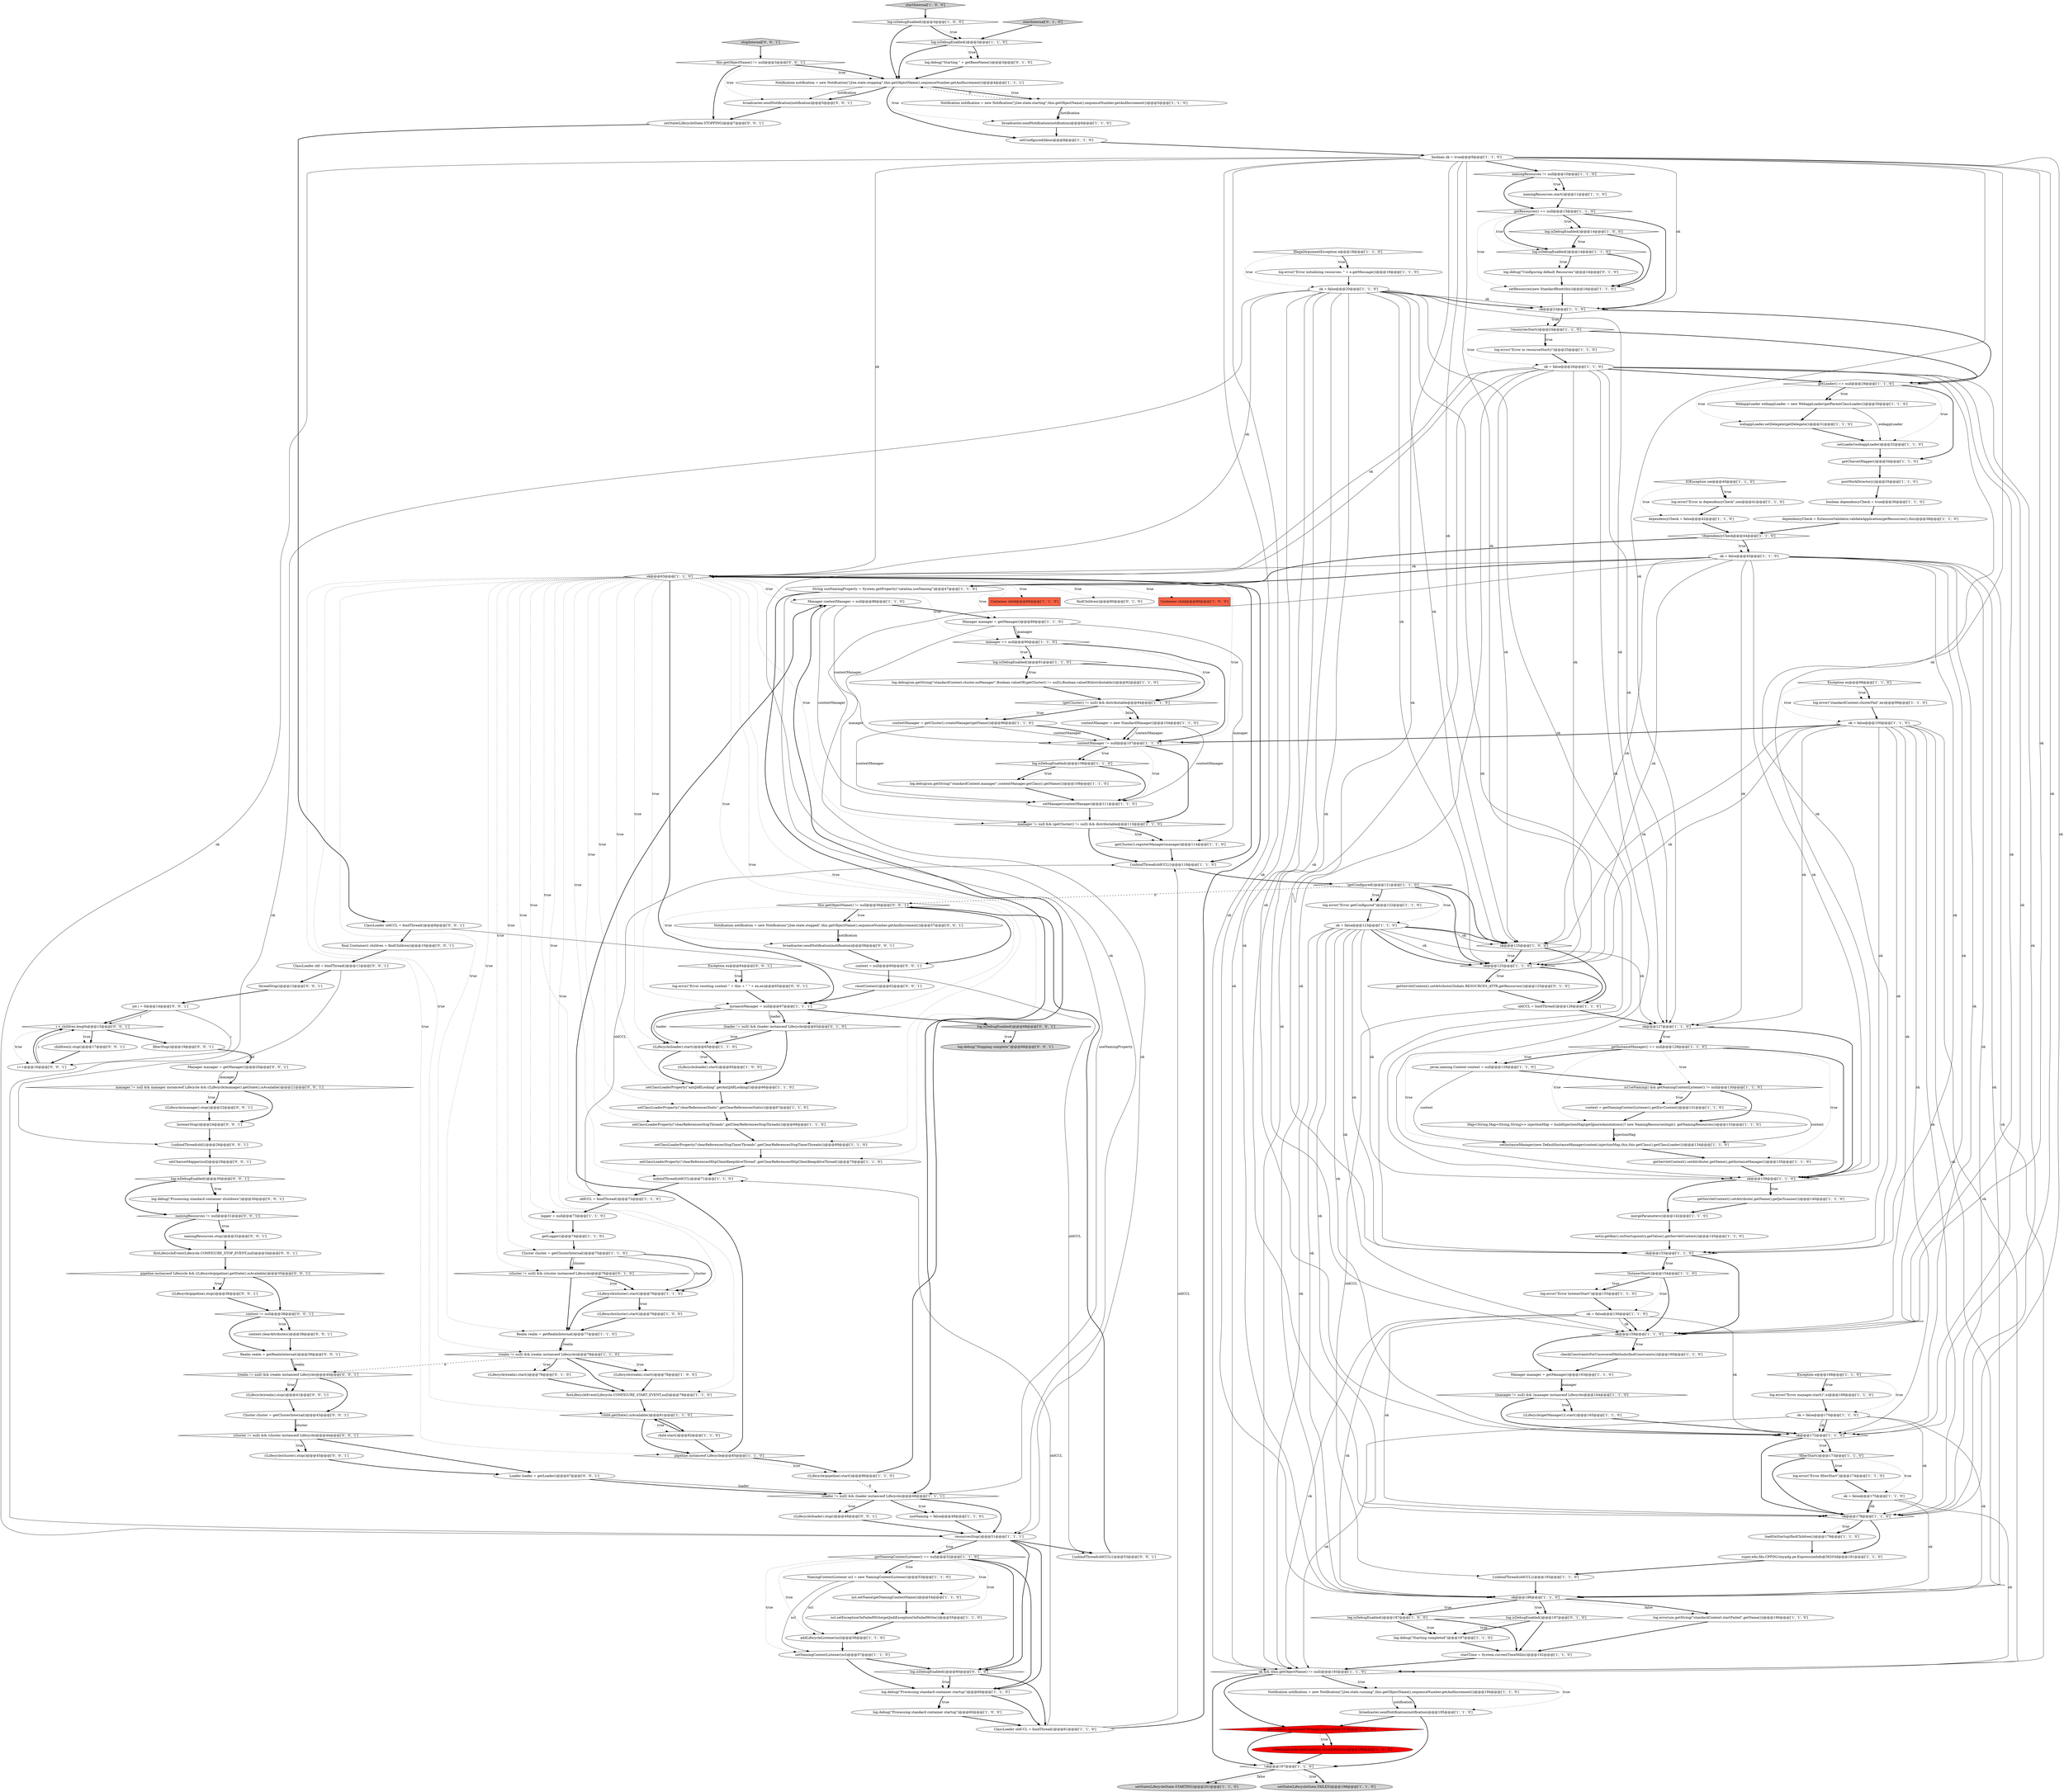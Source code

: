digraph {
5 [style = filled, label = "getInstanceManager() == null@@@128@@@['1', '1', '0']", fillcolor = white, shape = diamond image = "AAA0AAABBB1BBB"];
86 [style = filled, label = "contextManager = getCluster().createManager(getName())@@@96@@@['1', '1', '0']", fillcolor = white, shape = ellipse image = "AAA0AAABBB1BBB"];
188 [style = filled, label = "this.getObjectName() != null@@@3@@@['0', '0', '1']", fillcolor = white, shape = diamond image = "AAA0AAABBB3BBB"];
4 [style = filled, label = "((WebappLoader)getLoader()).closeJARs(true)@@@198@@@['1', '0', '0']", fillcolor = red, shape = ellipse image = "AAA1AAABBB1BBB"];
71 [style = filled, label = "log.error(sm.getString(\"standardContext.startFailed\",getName()))@@@190@@@['1', '1', '0']", fillcolor = white, shape = ellipse image = "AAA0AAABBB1BBB"];
36 [style = filled, label = "Manager contextManager = null@@@88@@@['1', '1', '0']", fillcolor = white, shape = ellipse image = "AAA0AAABBB1BBB"];
105 [style = filled, label = "setManager(contextManager)@@@111@@@['1', '1', '0']", fillcolor = white, shape = ellipse image = "AAA0AAABBB1BBB"];
172 [style = filled, label = "ClassLoader oldCCL = bindThread()@@@8@@@['0', '0', '1']", fillcolor = white, shape = ellipse image = "AAA0AAABBB3BBB"];
52 [style = filled, label = "ok = false@@@156@@@['1', '1', '0']", fillcolor = white, shape = ellipse image = "AAA0AAABBB1BBB"];
26 [style = filled, label = "String useNamingProperty = System.getProperty(\"catalina.useNaming\")@@@47@@@['1', '1', '0']", fillcolor = white, shape = ellipse image = "AAA0AAABBB1BBB"];
91 [style = filled, label = "logger = null@@@73@@@['1', '1', '0']", fillcolor = white, shape = ellipse image = "AAA0AAABBB1BBB"];
92 [style = filled, label = "log.debug(\"Starting completed\")@@@187@@@['1', '1', '0']", fillcolor = white, shape = ellipse image = "AAA0AAABBB1BBB"];
30 [style = filled, label = "log.error(\"Error filterStart\")@@@174@@@['1', '1', '0']", fillcolor = white, shape = ellipse image = "AAA0AAABBB1BBB"];
176 [style = filled, label = "((Lifecycle)manager).stop()@@@22@@@['0', '0', '1']", fillcolor = white, shape = ellipse image = "AAA0AAABBB3BBB"];
9 [style = filled, label = "unbindThread(oldCCL)@@@71@@@['1', '1', '0']", fillcolor = white, shape = ellipse image = "AAA0AAABBB1BBB"];
181 [style = filled, label = "Cluster cluster = getClusterInternal()@@@43@@@['0', '0', '1']", fillcolor = white, shape = ellipse image = "AAA0AAABBB3BBB"];
83 [style = filled, label = "!filterStart()@@@173@@@['1', '1', '0']", fillcolor = white, shape = diamond image = "AAA0AAABBB1BBB"];
19 [style = filled, label = "namingResources != null@@@10@@@['1', '1', '0']", fillcolor = white, shape = diamond image = "AAA0AAABBB1BBB"];
130 [style = filled, label = "log.error(\"Error listenerStart\")@@@155@@@['1', '1', '0']", fillcolor = white, shape = ellipse image = "AAA0AAABBB1BBB"];
195 [style = filled, label = "(cluster != null) && (cluster instanceof Lifecycle)@@@44@@@['0', '0', '1']", fillcolor = white, shape = diamond image = "AAA0AAABBB3BBB"];
51 [style = filled, label = "isUseNaming() && getNamingContextListener() != null@@@130@@@['1', '1', '0']", fillcolor = white, shape = diamond image = "AAA0AAABBB1BBB"];
147 [style = filled, label = "log.debug(\"Configuring default Resources\")@@@14@@@['0', '1', '0']", fillcolor = white, shape = ellipse image = "AAA0AAABBB2BBB"];
22 [style = filled, label = "ok = false@@@26@@@['1', '1', '0']", fillcolor = white, shape = ellipse image = "AAA0AAABBB1BBB"];
117 [style = filled, label = "dependencyCheck = ExtensionValidator.validateApplication(getResources(),this)@@@38@@@['1', '1', '0']", fillcolor = white, shape = ellipse image = "AAA0AAABBB1BBB"];
157 [style = filled, label = "Realm realm = getRealmInternal()@@@39@@@['0', '0', '1']", fillcolor = white, shape = ellipse image = "AAA0AAABBB3BBB"];
133 [style = filled, label = "oldCCL = bindThread()@@@126@@@['1', '1', '0']", fillcolor = white, shape = ellipse image = "AAA0AAABBB1BBB"];
70 [style = filled, label = "log.error(\"Error in dependencyCheck\",ioe)@@@41@@@['1', '1', '0']", fillcolor = white, shape = ellipse image = "AAA0AAABBB1BBB"];
129 [style = filled, label = "((Lifecycle)cluster).start()@@@76@@@['1', '1', '0']", fillcolor = white, shape = ellipse image = "AAA0AAABBB1BBB"];
155 [style = filled, label = "{unbindThread(oldCCL)}@@@53@@@['0', '0', '1']", fillcolor = white, shape = ellipse image = "AAA0AAABBB3BBB"];
185 [style = filled, label = "namingResources.stop()@@@32@@@['0', '0', '1']", fillcolor = white, shape = ellipse image = "AAA0AAABBB3BBB"];
135 [style = filled, label = "getServletContext().setAttribute(.getName(),getInstanceManager())@@@135@@@['1', '1', '0']", fillcolor = white, shape = ellipse image = "AAA0AAABBB1BBB"];
167 [style = filled, label = "final Container(( children = findChildren()@@@10@@@['0', '0', '1']", fillcolor = white, shape = ellipse image = "AAA0AAABBB3BBB"];
1 [style = filled, label = "Notification notification = new Notification(\"j2ee.state.stopping\",this.getObjectName(),sequenceNumber.getAndIncrement())@@@4@@@['1', '1', '1']", fillcolor = white, shape = ellipse image = "AAA0AAABBB1BBB"];
143 [style = filled, label = "log.debug(\"Starting \" + getBaseName())@@@3@@@['0', '1', '0']", fillcolor = white, shape = ellipse image = "AAA0AAABBB2BBB"];
148 [style = filled, label = "log.isDebugEnabled()@@@187@@@['0', '1', '0']", fillcolor = white, shape = diamond image = "AAA0AAABBB2BBB"];
56 [style = filled, label = "log.isDebugEnabled()@@@187@@@['1', '0', '0']", fillcolor = white, shape = diamond image = "AAA0AAABBB1BBB"];
28 [style = filled, label = "getResources() == null@@@13@@@['1', '1', '0']", fillcolor = white, shape = diamond image = "AAA0AAABBB1BBB"];
98 [style = filled, label = "ok = false@@@123@@@['1', '1', '0']", fillcolor = white, shape = ellipse image = "AAA0AAABBB1BBB"];
61 [style = filled, label = "!listenerStart()@@@154@@@['1', '1', '0']", fillcolor = white, shape = diamond image = "AAA0AAABBB1BBB"];
184 [style = filled, label = "log.error(\"Error reseting context \" + this + \" \" + ex,ex)@@@65@@@['0', '0', '1']", fillcolor = white, shape = ellipse image = "AAA0AAABBB3BBB"];
20 [style = filled, label = "log.debug(\"Processing standard container startup\")@@@60@@@['1', '1', '0']", fillcolor = white, shape = ellipse image = "AAA0AAABBB1BBB"];
43 [style = filled, label = "startInternal['1', '0', '0']", fillcolor = lightgray, shape = diamond image = "AAA0AAABBB1BBB"];
191 [style = filled, label = "context != null@@@38@@@['0', '0', '1']", fillcolor = white, shape = diamond image = "AAA0AAABBB3BBB"];
38 [style = filled, label = "((Lifecycle)loader).start()@@@65@@@['1', '1', '0']", fillcolor = white, shape = ellipse image = "AAA0AAABBB1BBB"];
35 [style = filled, label = "manager != null && (getCluster() != null) && distributable@@@113@@@['1', '1', '0']", fillcolor = white, shape = diamond image = "AAA0AAABBB1BBB"];
18 [style = filled, label = "log.debug(\"Processing standard container startup\")@@@60@@@['1', '0', '0']", fillcolor = white, shape = ellipse image = "AAA0AAABBB1BBB"];
96 [style = filled, label = "webappLoader.setDelegate(getDelegate())@@@31@@@['1', '1', '0']", fillcolor = white, shape = ellipse image = "AAA0AAABBB1BBB"];
166 [style = filled, label = "setCharsetMapper(null)@@@29@@@['0', '0', '1']", fillcolor = white, shape = ellipse image = "AAA0AAABBB3BBB"];
134 [style = filled, label = "Cluster cluster = getClusterInternal()@@@75@@@['1', '1', '0']", fillcolor = white, shape = ellipse image = "AAA0AAABBB1BBB"];
82 [style = filled, label = "log.error(\"Error getConfigured\")@@@122@@@['1', '1', '0']", fillcolor = white, shape = ellipse image = "AAA0AAABBB1BBB"];
159 [style = filled, label = "fireLifecycleEvent(Lifecycle.CONFIGURE_STOP_EVENT,null)@@@34@@@['0', '0', '1']", fillcolor = white, shape = ellipse image = "AAA0AAABBB3BBB"];
59 [style = filled, label = "ok@@@63@@@['1', '1', '0']", fillcolor = white, shape = diamond image = "AAA0AAABBB1BBB"];
183 [style = filled, label = "((Lifecycle)realm).stop()@@@41@@@['0', '0', '1']", fillcolor = white, shape = ellipse image = "AAA0AAABBB3BBB"];
25 [style = filled, label = "((Lifecycle)getManager()).start()@@@165@@@['1', '1', '0']", fillcolor = white, shape = ellipse image = "AAA0AAABBB1BBB"];
140 [style = filled, label = "log.isDebugEnabled()@@@14@@@['1', '1', '0']", fillcolor = white, shape = diamond image = "AAA0AAABBB1BBB"];
156 [style = filled, label = "resetContext()@@@62@@@['0', '0', '1']", fillcolor = white, shape = ellipse image = "AAA0AAABBB3BBB"];
162 [style = filled, label = "int i = 0@@@14@@@['0', '0', '1']", fillcolor = white, shape = ellipse image = "AAA0AAABBB3BBB"];
168 [style = filled, label = "stopInternal['0', '0', '1']", fillcolor = lightgray, shape = diamond image = "AAA0AAABBB3BBB"];
58 [style = filled, label = "ok = false@@@170@@@['1', '1', '0']", fillcolor = white, shape = ellipse image = "AAA0AAABBB1BBB"];
21 [style = filled, label = "entry.getKey().onStartup(entry.getValue(),getServletContext())@@@145@@@['1', '1', '0']", fillcolor = white, shape = ellipse image = "AAA0AAABBB1BBB"];
84 [style = filled, label = "super.edu.fdu.CPPDG.tinypdg.pe.ExpressionInfo@56203d@@@181@@@['1', '1', '0']", fillcolor = white, shape = ellipse image = "AAA0AAABBB1BBB"];
88 [style = filled, label = "ncl.setName(getNamingContextName())@@@54@@@['1', '1', '0']", fillcolor = white, shape = ellipse image = "AAA0AAABBB1BBB"];
121 [style = filled, label = "addLifecycleListener(ncl)@@@56@@@['1', '1', '0']", fillcolor = white, shape = ellipse image = "AAA0AAABBB1BBB"];
110 [style = filled, label = "log.error(\"Error in resourceStart()\")@@@25@@@['1', '1', '0']", fillcolor = white, shape = ellipse image = "AAA0AAABBB1BBB"];
174 [style = filled, label = "((Lifecycle)cluster).stop()@@@45@@@['0', '0', '1']", fillcolor = white, shape = ellipse image = "AAA0AAABBB3BBB"];
113 [style = filled, label = "getLoader() instanceof WebappLoader@@@197@@@['1', '0', '0']", fillcolor = red, shape = diamond image = "AAA1AAABBB1BBB"];
100 [style = filled, label = "Container child@@@80@@@['1', '1', '0']", fillcolor = tomato, shape = box image = "AAA0AAABBB1BBB"];
154 [style = filled, label = "Manager manager = getManager()@@@20@@@['0', '0', '1']", fillcolor = white, shape = ellipse image = "AAA0AAABBB3BBB"];
163 [style = filled, label = "log.isDebugEnabled()@@@30@@@['0', '0', '1']", fillcolor = white, shape = diamond image = "AAA0AAABBB3BBB"];
169 [style = filled, label = "log.debug(\"Stopping complete\")@@@68@@@['0', '0', '1']", fillcolor = lightgray, shape = ellipse image = "AAA0AAABBB3BBB"];
173 [style = filled, label = "namingResources != null@@@31@@@['0', '0', '1']", fillcolor = white, shape = diamond image = "AAA0AAABBB3BBB"];
48 [style = filled, label = "log.error(\"Error initializing resources: \" + e.getMessage())@@@19@@@['1', '1', '0']", fillcolor = white, shape = ellipse image = "AAA0AAABBB1BBB"];
74 [style = filled, label = "setClassLoaderProperty(\"clearReferencesStopThreads\",getClearReferencesStopThreads())@@@68@@@['1', '1', '0']", fillcolor = white, shape = ellipse image = "AAA0AAABBB1BBB"];
112 [style = filled, label = "boolean ok = true@@@9@@@['1', '1', '0']", fillcolor = white, shape = ellipse image = "AAA0AAABBB1BBB"];
126 [style = filled, label = "oldCCL = bindThread()@@@72@@@['1', '1', '0']", fillcolor = white, shape = ellipse image = "AAA0AAABBB1BBB"];
141 [style = filled, label = "NamingContextListener ncl = new NamingContextListener()@@@53@@@['1', '1', '0']", fillcolor = white, shape = ellipse image = "AAA0AAABBB1BBB"];
139 [style = filled, label = "getCluster().registerManager(manager)@@@114@@@['1', '1', '0']", fillcolor = white, shape = ellipse image = "AAA0AAABBB1BBB"];
170 [style = filled, label = "setState(LifecycleState.STOPPING)@@@7@@@['0', '0', '1']", fillcolor = white, shape = ellipse image = "AAA0AAABBB3BBB"];
62 [style = filled, label = "!getConfigured()@@@121@@@['1', '1', '0']", fillcolor = white, shape = diamond image = "AAA0AAABBB1BBB"];
95 [style = filled, label = "getLoader() == null@@@29@@@['1', '1', '0']", fillcolor = white, shape = diamond image = "AAA0AAABBB1BBB"];
53 [style = filled, label = "ncl.setExceptionOnFailedWrite(getJndiExceptionOnFailedWrite())@@@55@@@['1', '1', '0']", fillcolor = white, shape = ellipse image = "AAA0AAABBB1BBB"];
177 [style = filled, label = "this.getObjectName() != null@@@56@@@['0', '0', '1']", fillcolor = white, shape = diamond image = "AAA0AAABBB3BBB"];
137 [style = filled, label = "Notification notification = new Notification(\"j2ee.state.running\",this.getObjectName(),sequenceNumber.getAndIncrement())@@@194@@@['1', '1', '0']", fillcolor = white, shape = ellipse image = "AAA0AAABBB1BBB"];
153 [style = filled, label = "{unbindThread(old)}@@@26@@@['0', '0', '1']", fillcolor = white, shape = ellipse image = "AAA0AAABBB3BBB"];
138 [style = filled, label = "resourcesStop()@@@51@@@['1', '1', '1']", fillcolor = white, shape = ellipse image = "AAA0AAABBB1BBB"];
41 [style = filled, label = "getServletContext().setAttribute(.getName(),getJarScanner())@@@140@@@['1', '1', '0']", fillcolor = white, shape = ellipse image = "AAA0AAABBB1BBB"];
64 [style = filled, label = "getCharsetMapper()@@@34@@@['1', '1', '0']", fillcolor = white, shape = ellipse image = "AAA0AAABBB1BBB"];
57 [style = filled, label = "log.isDebugEnabled()@@@3@@@['1', '0', '0']", fillcolor = white, shape = diamond image = "AAA0AAABBB1BBB"];
46 [style = filled, label = "ok = false@@@100@@@['1', '1', '0']", fillcolor = white, shape = ellipse image = "AAA0AAABBB1BBB"];
165 [style = filled, label = "log.isDebugEnabled()@@@68@@@['0', '0', '1']", fillcolor = lightgray, shape = diamond image = "AAA0AAABBB3BBB"];
197 [style = filled, label = "manager != null && manager instanceof Lifecycle && ((Lifecycle)manager).getState().isAvailable()@@@21@@@['0', '0', '1']", fillcolor = white, shape = diamond image = "AAA0AAABBB3BBB"];
6 [style = filled, label = "mergeParameters()@@@142@@@['1', '1', '0']", fillcolor = white, shape = ellipse image = "AAA0AAABBB1BBB"];
50 [style = filled, label = "((Lifecycle)cluster).start()@@@76@@@['1', '0', '0']", fillcolor = white, shape = ellipse image = "AAA0AAABBB1BBB"];
150 [style = filled, label = "findChildren()@@@80@@@['0', '1', '0']", fillcolor = white, shape = ellipse image = "AAA0AAABBB2BBB"];
125 [style = filled, label = "ok@@@159@@@['1', '1', '0']", fillcolor = white, shape = diamond image = "AAA0AAABBB1BBB"];
118 [style = filled, label = "log.debug(sm.getString(\"standardContext.cluster.noManager\",Boolean.valueOf((getCluster() != null)),Boolean.valueOf(distributable)))@@@92@@@['1', '1', '0']", fillcolor = white, shape = ellipse image = "AAA0AAABBB1BBB"];
85 [style = filled, label = "setClassLoaderProperty(\"clearReferencesStatic\",getClearReferencesStatic())@@@67@@@['1', '1', '0']", fillcolor = white, shape = ellipse image = "AAA0AAABBB1BBB"];
158 [style = filled, label = "Notification notification = new Notification(\"j2ee.state.stopped\",this.getObjectName(),sequenceNumber.getAndIncrement())@@@57@@@['0', '0', '1']", fillcolor = white, shape = ellipse image = "AAA0AAABBB3BBB"];
0 [style = filled, label = "ok@@@153@@@['1', '1', '0']", fillcolor = white, shape = diamond image = "AAA0AAABBB1BBB"];
106 [style = filled, label = "IOException ioe@@@40@@@['1', '1', '0']", fillcolor = white, shape = diamond image = "AAA0AAABBB1BBB"];
47 [style = filled, label = "dependencyCheck = false@@@42@@@['1', '1', '0']", fillcolor = white, shape = ellipse image = "AAA0AAABBB1BBB"];
15 [style = filled, label = "Map<String,Map<String,String>> injectionMap = buildInjectionMap(getIgnoreAnnotations()? new NamingResourcesImpl(): getNamingResources())@@@133@@@['1', '1', '0']", fillcolor = white, shape = ellipse image = "AAA0AAABBB1BBB"];
104 [style = filled, label = "{unbindThread(oldCCL)}@@@183@@@['1', '1', '0']", fillcolor = white, shape = ellipse image = "AAA0AAABBB1BBB"];
103 [style = filled, label = "ok = false@@@20@@@['1', '1', '0']", fillcolor = white, shape = ellipse image = "AAA0AAABBB1BBB"];
102 [style = filled, label = "log.isDebugEnabled()@@@3@@@['1', '1', '0']", fillcolor = white, shape = diamond image = "AAA0AAABBB1BBB"];
122 [style = filled, label = "manager == null@@@90@@@['1', '1', '0']", fillcolor = white, shape = diamond image = "AAA0AAABBB1BBB"];
109 [style = filled, label = "checkConstraintsForUncoveredMethods(findConstraints())@@@160@@@['1', '1', '0']", fillcolor = white, shape = ellipse image = "AAA0AAABBB1BBB"];
75 [style = filled, label = "setState(LifecycleState.STARTING)@@@201@@@['1', '1', '0']", fillcolor = lightgray, shape = ellipse image = "AAA0AAABBB1BBB"];
12 [style = filled, label = "Container child@@@80@@@['1', '0', '0']", fillcolor = tomato, shape = box image = "AAA0AAABBB1BBB"];
189 [style = filled, label = "log.debug(\"Processing standard container shutdown\")@@@30@@@['0', '0', '1']", fillcolor = white, shape = ellipse image = "AAA0AAABBB3BBB"];
127 [style = filled, label = "setResources(new StandardRoot(this))@@@16@@@['1', '1', '0']", fillcolor = white, shape = ellipse image = "AAA0AAABBB1BBB"];
194 [style = filled, label = "ClassLoader old = bindThread()@@@11@@@['0', '0', '1']", fillcolor = white, shape = ellipse image = "AAA0AAABBB3BBB"];
76 [style = filled, label = "boolean dependencyCheck = true@@@36@@@['1', '1', '0']", fillcolor = white, shape = ellipse image = "AAA0AAABBB1BBB"];
89 [style = filled, label = "log.isDebugEnabled()@@@108@@@['1', '1', '0']", fillcolor = white, shape = diamond image = "AAA0AAABBB1BBB"];
192 [style = filled, label = "Exception ex@@@64@@@['0', '0', '1']", fillcolor = white, shape = diamond image = "AAA0AAABBB3BBB"];
13 [style = filled, label = "((Lifecycle)loader).start()@@@65@@@['1', '0', '0']", fillcolor = white, shape = ellipse image = "AAA0AAABBB1BBB"];
42 [style = filled, label = "Exception ex@@@98@@@['1', '1', '0']", fillcolor = white, shape = diamond image = "AAA0AAABBB1BBB"];
144 [style = filled, label = "(loader != null) && (loader instanceof Lifecycle)@@@65@@@['0', '1', '0']", fillcolor = white, shape = diamond image = "AAA0AAABBB2BBB"];
132 [style = filled, label = "contextManager != null@@@107@@@['1', '1', '0']", fillcolor = white, shape = diamond image = "AAA0AAABBB1BBB"];
54 [style = filled, label = "ok@@@125@@@['1', '0', '0']", fillcolor = white, shape = diamond image = "AAA0AAABBB1BBB"];
152 [style = filled, label = "children(i(.stop()@@@17@@@['0', '0', '1']", fillcolor = white, shape = ellipse image = "AAA0AAABBB3BBB"];
107 [style = filled, label = "setNamingContextListener(ncl)@@@57@@@['1', '1', '0']", fillcolor = white, shape = ellipse image = "AAA0AAABBB1BBB"];
90 [style = filled, label = "!child.getState().isAvailable()@@@81@@@['1', '1', '0']", fillcolor = white, shape = diamond image = "AAA0AAABBB1BBB"];
37 [style = filled, label = "Exception e@@@168@@@['1', '1', '0']", fillcolor = white, shape = diamond image = "AAA0AAABBB1BBB"];
146 [style = filled, label = "startInternal['0', '1', '0']", fillcolor = lightgray, shape = diamond image = "AAA0AAABBB2BBB"];
101 [style = filled, label = "ok = false@@@45@@@['1', '1', '0']", fillcolor = white, shape = ellipse image = "AAA0AAABBB1BBB"];
68 [style = filled, label = "fireLifecycleEvent(Lifecycle.CONFIGURE_START_EVENT,null)@@@79@@@['1', '1', '0']", fillcolor = white, shape = ellipse image = "AAA0AAABBB1BBB"];
108 [style = filled, label = "(getCluster() != null) && distributable@@@94@@@['1', '1', '0']", fillcolor = white, shape = diamond image = "AAA0AAABBB1BBB"];
80 [style = filled, label = "namingResources.start()@@@11@@@['1', '1', '0']", fillcolor = white, shape = ellipse image = "AAA0AAABBB1BBB"];
73 [style = filled, label = "child.start()@@@82@@@['1', '1', '0']", fillcolor = white, shape = ellipse image = "AAA0AAABBB1BBB"];
160 [style = filled, label = "i < children.length@@@15@@@['0', '0', '1']", fillcolor = white, shape = diamond image = "AAA0AAABBB3BBB"];
23 [style = filled, label = "(loader != null) && (loader instanceof Lifecycle)@@@48@@@['1', '1', '1']", fillcolor = white, shape = diamond image = "AAA0AAABBB1BBB"];
34 [style = filled, label = "!ok@@@197@@@['1', '1', '0']", fillcolor = white, shape = diamond image = "AAA0AAABBB1BBB"];
119 [style = filled, label = "loadOnStartup(findChildren())@@@179@@@['1', '1', '0']", fillcolor = white, shape = ellipse image = "AAA0AAABBB1BBB"];
7 [style = filled, label = "log.isDebugEnabled()@@@14@@@['1', '0', '0']", fillcolor = white, shape = diamond image = "AAA0AAABBB1BBB"];
65 [style = filled, label = "ok = false@@@175@@@['1', '1', '0']", fillcolor = white, shape = ellipse image = "AAA0AAABBB1BBB"];
81 [style = filled, label = "setClassLoaderProperty(\"clearReferencesHttpClientKeepAliveThread\",getClearReferencesHttpClientKeepAliveThread())@@@70@@@['1', '1', '0']", fillcolor = white, shape = ellipse image = "AAA0AAABBB1BBB"];
93 [style = filled, label = "pipeline instanceof Lifecycle@@@85@@@['1', '1', '0']", fillcolor = white, shape = diamond image = "AAA0AAABBB1BBB"];
14 [style = filled, label = "broadcaster.sendNotification(notification)@@@195@@@['1', '1', '0']", fillcolor = white, shape = ellipse image = "AAA0AAABBB1BBB"];
8 [style = filled, label = "!resourcesStart()@@@24@@@['1', '1', '0']", fillcolor = white, shape = diamond image = "AAA0AAABBB1BBB"];
33 [style = filled, label = "ok && (this.getObjectName() != null)@@@193@@@['1', '1', '0']", fillcolor = white, shape = diamond image = "AAA0AAABBB1BBB"];
124 [style = filled, label = "context = getNamingContextListener().getEnvContext()@@@131@@@['1', '1', '0']", fillcolor = white, shape = ellipse image = "AAA0AAABBB1BBB"];
94 [style = filled, label = "Manager manager = getManager()@@@89@@@['1', '1', '0']", fillcolor = white, shape = ellipse image = "AAA0AAABBB1BBB"];
171 [style = filled, label = "broadcaster.sendNotification(notification)@@@5@@@['0', '0', '1']", fillcolor = white, shape = ellipse image = "AAA0AAABBB3BBB"];
40 [style = filled, label = "ok@@@186@@@['1', '1', '0']", fillcolor = white, shape = diamond image = "AAA0AAABBB1BBB"];
161 [style = filled, label = "i++@@@16@@@['0', '0', '1']", fillcolor = white, shape = ellipse image = "AAA0AAABBB3BBB"];
116 [style = filled, label = "setState(LifecycleState.FAILED)@@@198@@@['1', '1', '0']", fillcolor = lightgray, shape = ellipse image = "AAA0AAABBB1BBB"];
69 [style = filled, label = "ok@@@23@@@['1', '1', '0']", fillcolor = white, shape = diamond image = "AAA0AAABBB1BBB"];
187 [style = filled, label = "context = null@@@60@@@['0', '0', '1']", fillcolor = white, shape = ellipse image = "AAA0AAABBB3BBB"];
115 [style = filled, label = "{unbindThread(oldCCL)}@@@118@@@['1', '1', '0']", fillcolor = white, shape = ellipse image = "AAA0AAABBB1BBB"];
16 [style = filled, label = "log.isDebugEnabled()@@@91@@@['1', '1', '0']", fillcolor = white, shape = diamond image = "AAA0AAABBB1BBB"];
55 [style = filled, label = "Manager manager = getManager()@@@163@@@['1', '1', '0']", fillcolor = white, shape = ellipse image = "AAA0AAABBB1BBB"];
145 [style = filled, label = "getServletContext().setAttribute(Globals.RESOURCES_ATTR,getResources())@@@125@@@['0', '1', '0']", fillcolor = white, shape = ellipse image = "AAA0AAABBB2BBB"];
120 [style = filled, label = "Realm realm = getRealmInternal()@@@77@@@['1', '1', '0']", fillcolor = white, shape = ellipse image = "AAA0AAABBB1BBB"];
182 [style = filled, label = "filterStop()@@@19@@@['0', '0', '1']", fillcolor = white, shape = ellipse image = "AAA0AAABBB3BBB"];
131 [style = filled, label = "ok@@@139@@@['1', '1', '0']", fillcolor = white, shape = diamond image = "AAA0AAABBB1BBB"];
99 [style = filled, label = "instanceManager = null@@@67@@@['1', '1', '1']", fillcolor = white, shape = ellipse image = "AAA0AAABBB1BBB"];
11 [style = filled, label = "contextManager = new StandardManager()@@@104@@@['1', '1', '0']", fillcolor = white, shape = ellipse image = "AAA0AAABBB1BBB"];
45 [style = filled, label = "(realm != null) && (realm instanceof Lifecycle)@@@78@@@['1', '1', '0']", fillcolor = white, shape = diamond image = "AAA0AAABBB1BBB"];
111 [style = filled, label = "javax.naming.Context context = null@@@129@@@['1', '1', '0']", fillcolor = white, shape = ellipse image = "AAA0AAABBB1BBB"];
114 [style = filled, label = "getLogger()@@@74@@@['1', '1', '0']", fillcolor = white, shape = ellipse image = "AAA0AAABBB1BBB"];
142 [style = filled, label = "(cluster != null) && (cluster instanceof Lifecycle)@@@76@@@['0', '1', '0']", fillcolor = white, shape = diamond image = "AAA0AAABBB2BBB"];
179 [style = filled, label = "((Lifecycle)pipeline).stop()@@@36@@@['0', '0', '1']", fillcolor = white, shape = ellipse image = "AAA0AAABBB3BBB"];
87 [style = filled, label = "ok@@@178@@@['1', '1', '0']", fillcolor = white, shape = diamond image = "AAA0AAABBB1BBB"];
123 [style = filled, label = "IllegalArgumentException e@@@18@@@['1', '1', '0']", fillcolor = white, shape = diamond image = "AAA0AAABBB1BBB"];
27 [style = filled, label = "setInstanceManager(new DefaultInstanceManager(context,injectionMap,this,this.getClass().getClassLoader()))@@@134@@@['1', '1', '0']", fillcolor = white, shape = ellipse image = "AAA0AAABBB1BBB"];
60 [style = filled, label = "ok@@@127@@@['1', '1', '0']", fillcolor = white, shape = diamond image = "AAA0AAABBB1BBB"];
72 [style = filled, label = "getNamingContextListener() == null@@@52@@@['1', '1', '0']", fillcolor = white, shape = diamond image = "AAA0AAABBB1BBB"];
10 [style = filled, label = "((Lifecycle)pipeline).start()@@@86@@@['1', '1', '0']", fillcolor = white, shape = ellipse image = "AAA0AAABBB1BBB"];
97 [style = filled, label = "ok@@@125@@@['1', '1', '0']", fillcolor = white, shape = diamond image = "AAA0AAABBB1BBB"];
31 [style = filled, label = "setClassLoaderProperty(\"clearReferencesStopTimerThreads\",getClearReferencesStopTimerThreads())@@@69@@@['1', '1', '0']", fillcolor = white, shape = ellipse image = "AAA0AAABBB1BBB"];
151 [style = filled, label = "((Lifecycle)realm).start()@@@78@@@['0', '1', '0']", fillcolor = white, shape = ellipse image = "AAA0AAABBB2BBB"];
24 [style = filled, label = "WebappLoader webappLoader = new WebappLoader(getParentClassLoader())@@@30@@@['1', '1', '0']", fillcolor = white, shape = ellipse image = "AAA0AAABBB1BBB"];
29 [style = filled, label = "setConfigured(false)@@@8@@@['1', '1', '0']", fillcolor = white, shape = ellipse image = "AAA0AAABBB1BBB"];
196 [style = filled, label = "threadStop()@@@13@@@['0', '0', '1']", fillcolor = white, shape = ellipse image = "AAA0AAABBB3BBB"];
3 [style = filled, label = "broadcaster.sendNotification(notification)@@@6@@@['1', '1', '0']", fillcolor = white, shape = ellipse image = "AAA0AAABBB1BBB"];
39 [style = filled, label = "log.debug(sm.getString(\"standardContext.manager\",contextManager.getClass().getName()))@@@109@@@['1', '1', '0']", fillcolor = white, shape = ellipse image = "AAA0AAABBB1BBB"];
67 [style = filled, label = "log.error(\"standardContext.clusterFail\",ex)@@@99@@@['1', '1', '0']", fillcolor = white, shape = ellipse image = "AAA0AAABBB1BBB"];
149 [style = filled, label = "log.isDebugEnabled()@@@60@@@['0', '1', '0']", fillcolor = white, shape = diamond image = "AAA0AAABBB2BBB"];
178 [style = filled, label = "broadcaster.sendNotification(notification)@@@58@@@['0', '0', '1']", fillcolor = white, shape = ellipse image = "AAA0AAABBB3BBB"];
66 [style = filled, label = "Notification notification = new Notification(\"j2ee.state.starting\",this.getObjectName(),sequenceNumber.getAndIncrement())@@@5@@@['1', '1', '0']", fillcolor = white, shape = ellipse image = "AAA0AAABBB1BBB"];
44 [style = filled, label = "!dependencyCheck@@@44@@@['1', '1', '0']", fillcolor = white, shape = diamond image = "AAA0AAABBB1BBB"];
175 [style = filled, label = "((Lifecycle)loader).stop()@@@49@@@['0', '0', '1']", fillcolor = white, shape = ellipse image = "AAA0AAABBB3BBB"];
180 [style = filled, label = "context.clearAttributes()@@@38@@@['0', '0', '1']", fillcolor = white, shape = ellipse image = "AAA0AAABBB3BBB"];
136 [style = filled, label = "startTime = System.currentTimeMillis()@@@192@@@['1', '1', '0']", fillcolor = white, shape = ellipse image = "AAA0AAABBB1BBB"];
49 [style = filled, label = "setLoader(webappLoader)@@@32@@@['1', '1', '0']", fillcolor = white, shape = ellipse image = "AAA0AAABBB1BBB"];
32 [style = filled, label = "ok@@@172@@@['1', '1', '0']", fillcolor = white, shape = diamond image = "AAA0AAABBB1BBB"];
78 [style = filled, label = "ClassLoader oldCCL = bindThread()@@@61@@@['1', '1', '0']", fillcolor = white, shape = ellipse image = "AAA0AAABBB1BBB"];
190 [style = filled, label = "listenerStop()@@@24@@@['0', '0', '1']", fillcolor = white, shape = ellipse image = "AAA0AAABBB3BBB"];
193 [style = filled, label = "(realm != null) && (realm instanceof Lifecycle)@@@40@@@['0', '0', '1']", fillcolor = white, shape = diamond image = "AAA0AAABBB3BBB"];
128 [style = filled, label = "setClassLoaderProperty(\"antiJARLocking\",getAntiJARLocking())@@@66@@@['1', '1', '0']", fillcolor = white, shape = ellipse image = "AAA0AAABBB1BBB"];
77 [style = filled, label = "postWorkDirectory()@@@35@@@['1', '1', '0']", fillcolor = white, shape = ellipse image = "AAA0AAABBB1BBB"];
164 [style = filled, label = "Loader loader = getLoader()@@@47@@@['0', '0', '1']", fillcolor = white, shape = ellipse image = "AAA0AAABBB3BBB"];
63 [style = filled, label = "useNaming = false@@@49@@@['1', '1', '0']", fillcolor = white, shape = ellipse image = "AAA0AAABBB1BBB"];
186 [style = filled, label = "pipeline instanceof Lifecycle && ((Lifecycle)pipeline).getState().isAvailable()@@@35@@@['0', '0', '1']", fillcolor = white, shape = diamond image = "AAA0AAABBB3BBB"];
2 [style = filled, label = "((Lifecycle)realm).start()@@@78@@@['1', '0', '0']", fillcolor = white, shape = ellipse image = "AAA0AAABBB1BBB"];
17 [style = filled, label = "(manager != null) && (manager instanceof Lifecycle)@@@164@@@['1', '1', '0']", fillcolor = white, shape = diamond image = "AAA0AAABBB1BBB"];
79 [style = filled, label = "log.error(\"Error manager.start()\",e)@@@169@@@['1', '1', '0']", fillcolor = white, shape = ellipse image = "AAA0AAABBB1BBB"];
112->32 [style = solid, label="ok"];
120->45 [style = bold, label=""];
23->63 [style = dotted, label="true"];
173->185 [style = dotted, label="true"];
59->142 [style = dotted, label="true"];
149->20 [style = dotted, label="true"];
93->36 [style = bold, label=""];
55->17 [style = solid, label="manager"];
72->149 [style = bold, label=""];
7->140 [style = dotted, label="true"];
37->79 [style = bold, label=""];
59->100 [style = dotted, label="true"];
59->115 [style = bold, label=""];
22->59 [style = solid, label="ok"];
112->33 [style = solid, label="ok"];
130->52 [style = bold, label=""];
58->32 [style = solid, label="ok"];
1->171 [style = solid, label="notification"];
138->20 [style = bold, label=""];
72->121 [style = dotted, label="true"];
123->103 [style = dotted, label="true"];
166->163 [style = bold, label=""];
8->110 [style = bold, label=""];
125->109 [style = bold, label=""];
40->71 [style = dotted, label="false"];
167->194 [style = bold, label=""];
94->122 [style = solid, label="manager"];
11->132 [style = bold, label=""];
104->40 [style = bold, label=""];
42->67 [style = bold, label=""];
165->169 [style = bold, label=""];
103->138 [style = solid, label="ok"];
5->111 [style = bold, label=""];
11->132 [style = solid, label="contextManager"];
177->158 [style = bold, label=""];
103->69 [style = bold, label=""];
44->101 [style = dotted, label="true"];
86->132 [style = solid, label="contextManager"];
73->93 [style = bold, label=""];
9->126 [style = bold, label=""];
41->6 [style = bold, label=""];
105->35 [style = bold, label=""];
61->130 [style = bold, label=""];
22->97 [style = solid, label="ok"];
99->144 [style = bold, label=""];
122->108 [style = dotted, label="true"];
60->131 [style = bold, label=""];
134->142 [style = bold, label=""];
141->121 [style = solid, label="ncl"];
22->40 [style = solid, label="ok"];
0->125 [style = bold, label=""];
112->59 [style = solid, label="ok"];
46->125 [style = solid, label="ok"];
107->20 [style = bold, label=""];
93->10 [style = dotted, label="true"];
56->92 [style = bold, label=""];
59->85 [style = dotted, label="true"];
101->87 [style = solid, label="ok"];
108->11 [style = dotted, label="false"];
26->23 [style = solid, label="useNamingProperty"];
101->54 [style = solid, label="ok"];
164->23 [style = solid, label="loader"];
99->38 [style = solid, label="loader"];
174->164 [style = bold, label=""];
62->82 [style = dotted, label="true"];
52->40 [style = solid, label="ok"];
61->130 [style = dotted, label="true"];
191->157 [style = bold, label=""];
98->0 [style = solid, label="ok"];
87->84 [style = bold, label=""];
40->56 [style = bold, label=""];
13->128 [style = bold, label=""];
16->118 [style = bold, label=""];
134->129 [style = bold, label=""];
97->145 [style = dotted, label="true"];
78->59 [style = bold, label=""];
146->102 [style = bold, label=""];
62->98 [style = dotted, label="true"];
112->69 [style = solid, label="ok"];
192->184 [style = dotted, label="true"];
188->171 [style = dotted, label="true"];
101->0 [style = solid, label="ok"];
98->97 [style = solid, label="ok"];
15->27 [style = solid, label="injectionMap"];
165->169 [style = dotted, label="true"];
83->30 [style = dotted, label="true"];
180->157 [style = bold, label=""];
34->116 [style = dotted, label="true"];
131->41 [style = bold, label=""];
17->25 [style = dotted, label="true"];
109->55 [style = bold, label=""];
46->97 [style = solid, label="ok"];
138->72 [style = bold, label=""];
70->47 [style = bold, label=""];
110->22 [style = bold, label=""];
133->60 [style = bold, label=""];
103->125 [style = solid, label="ok"];
22->32 [style = solid, label="ok"];
114->134 [style = bold, label=""];
192->184 [style = bold, label=""];
4->34 [style = bold, label=""];
40->148 [style = bold, label=""];
88->53 [style = bold, label=""];
1->66 [style = bold, label=""];
19->80 [style = bold, label=""];
43->57 [style = bold, label=""];
112->138 [style = solid, label="ok"];
112->19 [style = bold, label=""];
25->32 [style = bold, label=""];
132->89 [style = dotted, label="true"];
7->140 [style = bold, label=""];
27->135 [style = bold, label=""];
45->151 [style = dotted, label="true"];
29->112 [style = bold, label=""];
106->70 [style = dotted, label="true"];
93->10 [style = bold, label=""];
122->16 [style = bold, label=""];
45->151 [style = bold, label=""];
177->187 [style = bold, label=""];
69->8 [style = dotted, label="true"];
148->136 [style = bold, label=""];
101->138 [style = solid, label="ok"];
35->139 [style = dotted, label="true"];
162->161 [style = solid, label="i"];
44->26 [style = bold, label=""];
103->60 [style = solid, label="ok"];
59->36 [style = dotted, label="true"];
156->99 [style = bold, label=""];
141->88 [style = bold, label=""];
26->23 [style = bold, label=""];
149->78 [style = bold, label=""];
82->98 [style = bold, label=""];
65->87 [style = solid, label="ok"];
51->15 [style = bold, label=""];
129->50 [style = bold, label=""];
2->68 [style = bold, label=""];
32->87 [style = bold, label=""];
33->34 [style = bold, label=""];
126->91 [style = bold, label=""];
71->136 [style = bold, label=""];
118->108 [style = bold, label=""];
113->34 [style = bold, label=""];
143->1 [style = bold, label=""];
197->176 [style = bold, label=""];
65->40 [style = solid, label="ok"];
98->125 [style = solid, label="ok"];
141->107 [style = solid, label="ncl"];
57->1 [style = bold, label=""];
74->31 [style = bold, label=""];
170->172 [style = bold, label=""];
7->127 [style = bold, label=""];
95->49 [style = dotted, label="true"];
22->33 [style = solid, label="ok"];
59->150 [style = dotted, label="true"];
65->87 [style = bold, label=""];
45->68 [style = bold, label=""];
46->87 [style = solid, label="ok"];
72->88 [style = dotted, label="true"];
188->1 [style = dotted, label="true"];
28->7 [style = dotted, label="true"];
140->127 [style = bold, label=""];
86->105 [style = solid, label="contextManager"];
69->8 [style = bold, label=""];
106->47 [style = dotted, label="true"];
60->5 [style = dotted, label="true"];
72->141 [style = dotted, label="true"];
73->90 [style = bold, label=""];
49->64 [style = bold, label=""];
168->188 [style = bold, label=""];
18->78 [style = bold, label=""];
59->94 [style = dotted, label="true"];
28->140 [style = bold, label=""];
123->48 [style = dotted, label="true"];
124->15 [style = bold, label=""];
159->186 [style = bold, label=""];
103->87 [style = solid, label="ok"];
86->132 [style = bold, label=""];
59->81 [style = dotted, label="true"];
59->132 [style = dotted, label="true"];
99->38 [style = bold, label=""];
129->120 [style = bold, label=""];
125->55 [style = bold, label=""];
20->18 [style = bold, label=""];
194->196 [style = bold, label=""];
90->73 [style = bold, label=""];
112->0 [style = solid, label="ok"];
193->183 [style = dotted, label="true"];
95->24 [style = dotted, label="true"];
126->115 [style = solid, label="oldCCL"];
186->179 [style = dotted, label="true"];
172->167 [style = bold, label=""];
59->122 [style = dotted, label="true"];
122->16 [style = dotted, label="true"];
40->148 [style = dotted, label="true"];
51->124 [style = dotted, label="true"];
187->156 [style = bold, label=""];
188->1 [style = bold, label=""];
171->170 [style = bold, label=""];
195->174 [style = dotted, label="true"];
81->9 [style = bold, label=""];
142->129 [style = dotted, label="true"];
5->131 [style = bold, label=""];
183->181 [style = bold, label=""];
24->49 [style = solid, label="webappLoader"];
140->147 [style = bold, label=""];
56->136 [style = bold, label=""];
33->113 [style = bold, label=""];
28->127 [style = dotted, label="true"];
103->131 [style = solid, label="ok"];
56->92 [style = dotted, label="true"];
1->171 [style = bold, label=""];
20->78 [style = bold, label=""];
154->197 [style = solid, label="manager"];
84->104 [style = bold, label=""];
142->129 [style = bold, label=""];
119->84 [style = bold, label=""];
66->1 [style = dashed, label="0"];
148->92 [style = bold, label=""];
14->113 [style = bold, label=""];
128->85 [style = bold, label=""];
10->23 [style = dashed, label="0"];
89->105 [style = bold, label=""];
112->60 [style = solid, label="ok"];
181->195 [style = solid, label="cluster"];
5->51 [style = dotted, label="true"];
46->33 [style = solid, label="ok"];
101->97 [style = solid, label="ok"];
177->158 [style = dotted, label="true"];
90->93 [style = bold, label=""];
52->33 [style = solid, label="ok"];
67->46 [style = bold, label=""];
22->125 [style = solid, label="ok"];
59->45 [style = dotted, label="true"];
22->95 [style = bold, label=""];
101->125 [style = solid, label="ok"];
59->35 [style = dotted, label="true"];
28->7 [style = bold, label=""];
190->153 [style = bold, label=""];
63->138 [style = bold, label=""];
76->117 [style = bold, label=""];
59->12 [style = dotted, label="true"];
46->131 [style = solid, label="ok"];
98->60 [style = solid, label="ok"];
120->45 [style = solid, label="realm"];
10->36 [style = bold, label=""];
103->69 [style = solid, label="ok"];
98->33 [style = solid, label="ok"];
184->99 [style = bold, label=""];
96->49 [style = bold, label=""];
172->155 [style = solid, label="oldCCL"];
177->178 [style = dotted, label="true"];
173->159 [style = bold, label=""];
157->193 [style = solid, label="realm"];
112->40 [style = solid, label="ok"];
52->125 [style = bold, label=""];
48->103 [style = bold, label=""];
113->4 [style = bold, label=""];
99->165 [style = bold, label=""];
161->160 [style = solid, label="i"];
66->3 [style = bold, label=""];
46->32 [style = solid, label="ok"];
42->46 [style = dotted, label="true"];
19->80 [style = dotted, label="true"];
113->4 [style = dotted, label="true"];
95->24 [style = bold, label=""];
197->190 [style = bold, label=""];
36->105 [style = solid, label="contextManager"];
140->147 [style = dotted, label="true"];
59->144 [style = dotted, label="true"];
117->44 [style = bold, label=""];
54->97 [style = bold, label=""];
103->33 [style = solid, label="ok"];
182->154 [style = bold, label=""];
34->116 [style = bold, label=""];
131->6 [style = bold, label=""];
62->54 [style = bold, label=""];
58->32 [style = bold, label=""];
195->174 [style = bold, label=""];
59->114 [style = dotted, label="true"];
37->58 [style = dotted, label="true"];
137->14 [style = solid, label="notification"];
32->83 [style = bold, label=""];
33->14 [style = dotted, label="true"];
24->96 [style = bold, label=""];
89->39 [style = dotted, label="true"];
179->191 [style = bold, label=""];
1->3 [style = dotted, label="true"];
108->11 [style = bold, label=""];
31->81 [style = bold, label=""];
186->179 [style = bold, label=""];
175->138 [style = bold, label=""];
91->114 [style = bold, label=""];
8->22 [style = dotted, label="true"];
20->18 [style = dotted, label="true"];
33->137 [style = dotted, label="true"];
124->27 [style = solid, label="context"];
59->120 [style = dotted, label="true"];
23->175 [style = bold, label=""];
78->115 [style = solid, label="oldCCL"];
19->28 [style = bold, label=""];
28->140 [style = dotted, label="true"];
57->102 [style = dotted, label="true"];
72->53 [style = dotted, label="true"];
22->87 [style = solid, label="ok"];
123->48 [style = bold, label=""];
158->178 [style = bold, label=""];
155->177 [style = bold, label=""];
59->129 [style = dotted, label="true"];
99->144 [style = solid, label="loader"];
21->0 [style = bold, label=""];
108->86 [style = dotted, label="true"];
98->54 [style = bold, label=""];
62->82 [style = bold, label=""];
144->38 [style = dotted, label="true"];
122->132 [style = bold, label=""];
38->13 [style = dotted, label="true"];
98->97 [style = bold, label=""];
61->52 [style = dotted, label="true"];
101->40 [style = solid, label="ok"];
125->109 [style = dotted, label="true"];
22->131 [style = solid, label="ok"];
98->54 [style = solid, label="ok"];
98->32 [style = solid, label="ok"];
37->79 [style = dotted, label="true"];
65->33 [style = solid, label="ok"];
112->87 [style = solid, label="ok"];
61->125 [style = bold, label=""];
28->69 [style = bold, label=""];
5->111 [style = dotted, label="true"];
127->69 [style = bold, label=""];
80->28 [style = bold, label=""];
112->131 [style = solid, label="ok"];
185->159 [style = bold, label=""];
66->3 [style = solid, label="notification"];
59->126 [style = dotted, label="true"];
59->9 [style = dotted, label="true"];
3->29 [style = bold, label=""];
112->125 [style = solid, label="ok"];
164->23 [style = bold, label=""];
22->60 [style = solid, label="ok"];
194->153 [style = solid, label="old"];
103->54 [style = solid, label="ok"];
95->96 [style = dotted, label="true"];
45->2 [style = dotted, label="true"];
62->177 [style = dashed, label="0"];
144->38 [style = bold, label=""];
16->118 [style = dotted, label="true"];
6->21 [style = bold, label=""];
36->94 [style = bold, label=""];
132->89 [style = bold, label=""];
59->99 [style = dotted, label="true"];
111->51 [style = bold, label=""];
38->128 [style = bold, label=""];
148->92 [style = dotted, label="true"];
45->2 [style = bold, label=""];
46->132 [style = bold, label=""];
5->15 [style = dotted, label="true"];
98->131 [style = solid, label="ok"];
162->160 [style = bold, label=""];
134->129 [style = solid, label="cluster"];
60->5 [style = bold, label=""];
40->71 [style = bold, label=""];
101->131 [style = solid, label="ok"];
131->41 [style = dotted, label="true"];
108->86 [style = bold, label=""];
5->27 [style = dotted, label="true"];
186->191 [style = bold, label=""];
1->29 [style = bold, label=""];
35->139 [style = bold, label=""];
32->83 [style = dotted, label="true"];
52->87 [style = solid, label="ok"];
23->138 [style = bold, label=""];
160->161 [style = dotted, label="true"];
160->182 [style = bold, label=""];
5->135 [style = dotted, label="true"];
160->152 [style = bold, label=""];
85->74 [style = bold, label=""];
46->60 [style = solid, label="ok"];
191->180 [style = bold, label=""];
79->58 [style = bold, label=""];
135->131 [style = bold, label=""];
62->97 [style = bold, label=""];
33->137 [style = bold, label=""];
59->68 [style = dotted, label="true"];
53->121 [style = bold, label=""];
147->127 [style = bold, label=""];
103->32 [style = solid, label="ok"];
160->152 [style = dotted, label="true"];
68->90 [style = bold, label=""];
14->34 [style = bold, label=""];
157->193 [style = bold, label=""];
59->134 [style = dotted, label="true"];
0->61 [style = dotted, label="true"];
196->162 [style = bold, label=""];
17->32 [style = bold, label=""];
87->119 [style = dotted, label="true"];
46->54 [style = solid, label="ok"];
178->187 [style = bold, label=""];
188->170 [style = bold, label=""];
59->90 [style = dotted, label="true"];
69->95 [style = bold, label=""];
97->145 [style = bold, label=""];
59->128 [style = dotted, label="true"];
38->13 [style = bold, label=""];
59->74 [style = dotted, label="true"];
15->27 [style = bold, label=""];
83->87 [style = bold, label=""];
133->104 [style = solid, label="oldCCL"];
153->166 [style = bold, label=""];
195->164 [style = bold, label=""];
191->180 [style = dotted, label="true"];
17->25 [style = bold, label=""];
55->17 [style = bold, label=""];
112->97 [style = solid, label="ok"];
103->0 [style = solid, label="ok"];
163->189 [style = bold, label=""];
58->33 [style = solid, label="ok"];
193->183 [style = bold, label=""];
46->0 [style = solid, label="ok"];
64->77 [style = bold, label=""];
132->105 [style = dotted, label="true"];
152->161 [style = bold, label=""];
94->35 [style = solid, label="manager"];
22->138 [style = solid, label="ok"];
34->75 [style = bold, label=""];
58->40 [style = solid, label="ok"];
1->66 [style = dotted, label="true"];
193->181 [style = bold, label=""];
30->65 [style = bold, label=""];
42->67 [style = dotted, label="true"];
90->73 [style = dotted, label="true"];
102->143 [style = dotted, label="true"];
58->87 [style = solid, label="ok"];
98->40 [style = solid, label="ok"];
72->107 [style = dotted, label="true"];
163->173 [style = bold, label=""];
173->185 [style = bold, label=""];
151->68 [style = bold, label=""];
138->149 [style = bold, label=""];
40->56 [style = dotted, label="true"];
158->178 [style = solid, label="notification"];
78->9 [style = solid, label="oldCCL"];
163->189 [style = dotted, label="true"];
8->95 [style = bold, label=""];
89->39 [style = bold, label=""];
101->60 [style = solid, label="ok"];
111->27 [style = solid, label="context"];
162->160 [style = solid, label="i"];
139->115 [style = bold, label=""];
92->136 [style = bold, label=""];
72->20 [style = bold, label=""];
34->75 [style = dotted, label="false"];
103->97 [style = solid, label="ok"];
35->115 [style = bold, label=""];
136->33 [style = bold, label=""];
121->107 [style = bold, label=""];
189->173 [style = bold, label=""];
23->175 [style = dotted, label="true"];
87->119 [style = bold, label=""];
138->72 [style = dotted, label="true"];
72->141 [style = bold, label=""];
138->155 [style = bold, label=""];
47->44 [style = bold, label=""];
59->93 [style = dotted, label="true"];
54->97 [style = dotted, label="true"];
83->30 [style = bold, label=""];
161->160 [style = bold, label=""];
50->120 [style = bold, label=""];
57->102 [style = bold, label=""];
103->40 [style = solid, label="ok"];
181->195 [style = bold, label=""];
106->70 [style = bold, label=""];
22->54 [style = solid, label="ok"];
94->139 [style = solid, label="manager"];
59->31 [style = dotted, label="true"];
44->101 [style = bold, label=""];
197->176 [style = dotted, label="true"];
51->124 [style = bold, label=""];
102->143 [style = bold, label=""];
132->35 [style = bold, label=""];
129->50 [style = dotted, label="true"];
59->38 [style = dotted, label="true"];
94->122 [style = bold, label=""];
0->61 [style = bold, label=""];
95->64 [style = bold, label=""];
23->63 [style = bold, label=""];
112->54 [style = solid, label="ok"];
102->1 [style = bold, label=""];
52->32 [style = solid, label="ok"];
45->193 [style = dashed, label="0"];
59->99 [style = bold, label=""];
145->133 [style = bold, label=""];
115->62 [style = bold, label=""];
59->91 [style = dotted, label="true"];
101->32 [style = solid, label="ok"];
8->110 [style = dotted, label="true"];
137->14 [style = bold, label=""];
101->59 [style = solid, label="ok"];
107->149 [style = bold, label=""];
83->65 [style = dotted, label="true"];
46->40 [style = solid, label="ok"];
98->87 [style = solid, label="ok"];
54->133 [style = bold, label=""];
101->26 [style = bold, label=""];
134->142 [style = solid, label="cluster"];
77->76 [style = bold, label=""];
52->125 [style = solid, label="ok"];
103->59 [style = solid, label="ok"];
149->20 [style = bold, label=""];
11->105 [style = solid, label="contextManager"];
39->105 [style = bold, label=""];
142->120 [style = bold, label=""];
154->197 [style = bold, label=""];
22->0 [style = solid, label="ok"];
97->133 [style = bold, label=""];
36->132 [style = solid, label="contextManager"];
16->108 [style = bold, label=""];
176->190 [style = bold, label=""];
144->128 [style = bold, label=""];
101->33 [style = solid, label="ok"];
}
